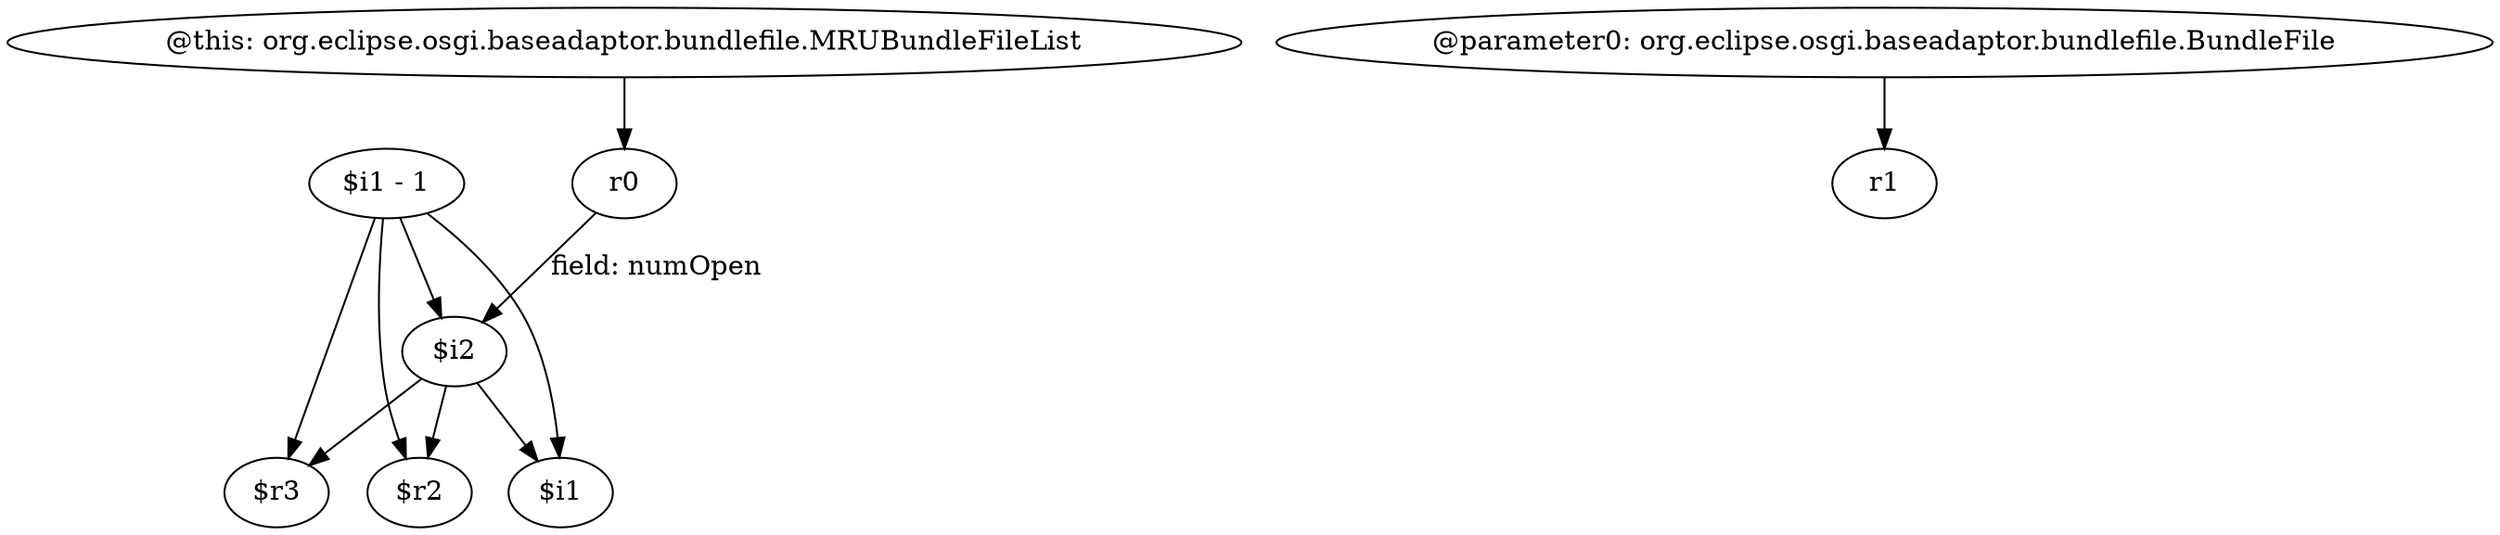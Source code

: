 digraph g {
0[label="$i2"]
1[label="$r3"]
0->1[label=""]
2[label="$i1 - 1"]
3[label="$i1"]
2->3[label=""]
4[label="$r2"]
2->4[label=""]
2->1[label=""]
0->3[label=""]
5[label="@parameter0: org.eclipse.osgi.baseadaptor.bundlefile.BundleFile"]
6[label="r1"]
5->6[label=""]
7[label="r0"]
7->0[label="field: numOpen"]
2->0[label=""]
0->4[label=""]
8[label="@this: org.eclipse.osgi.baseadaptor.bundlefile.MRUBundleFileList"]
8->7[label=""]
}